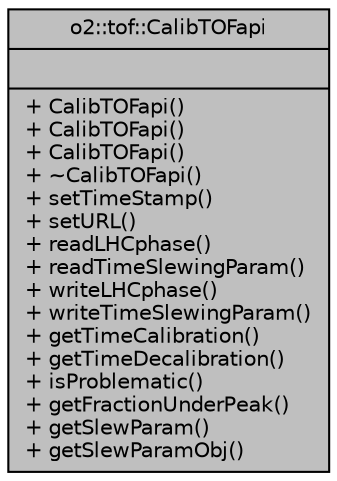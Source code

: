 digraph "o2::tof::CalibTOFapi"
{
 // INTERACTIVE_SVG=YES
  bgcolor="transparent";
  edge [fontname="Helvetica",fontsize="10",labelfontname="Helvetica",labelfontsize="10"];
  node [fontname="Helvetica",fontsize="10",shape=record];
  Node1 [label="{o2::tof::CalibTOFapi\n||+ CalibTOFapi()\l+ CalibTOFapi()\l+ CalibTOFapi()\l+ ~CalibTOFapi()\l+ setTimeStamp()\l+ setURL()\l+ readLHCphase()\l+ readTimeSlewingParam()\l+ writeLHCphase()\l+ writeTimeSlewingParam()\l+ getTimeCalibration()\l+ getTimeDecalibration()\l+ isProblematic()\l+ getFractionUnderPeak()\l+ getSlewParam()\l+ getSlewParamObj()\l}",height=0.2,width=0.4,color="black", fillcolor="grey75", style="filled", fontcolor="black"];
}
